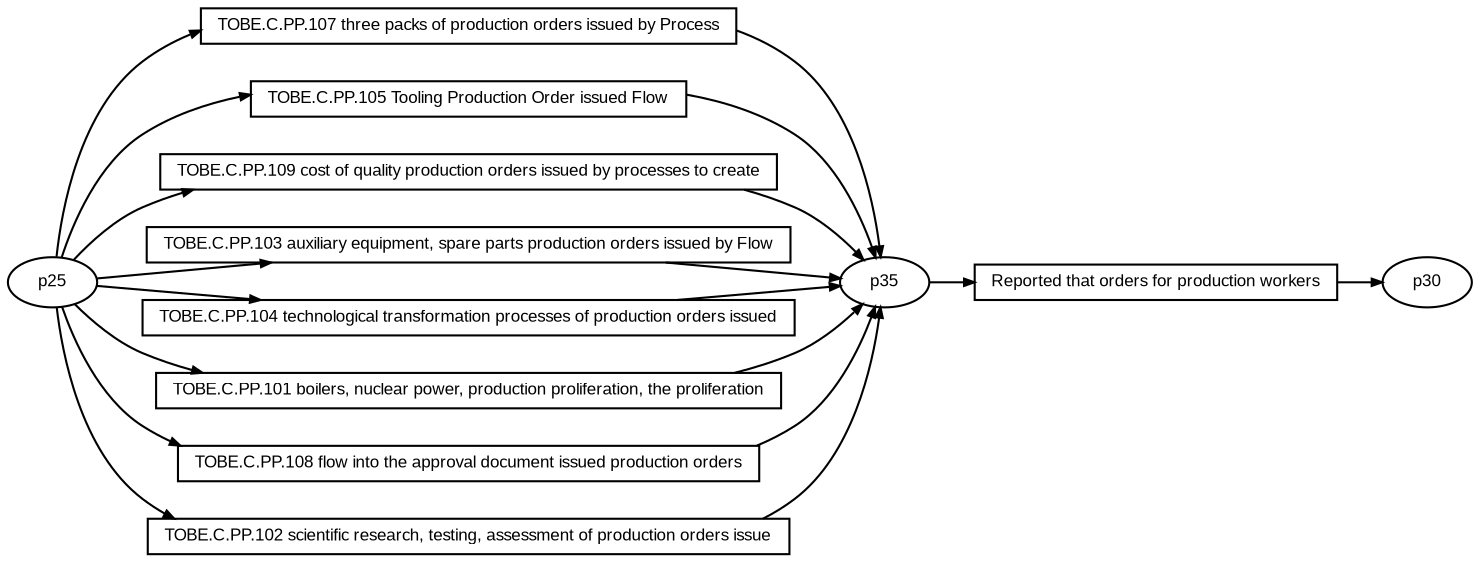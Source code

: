 digraph G {ranksep=".3"; fontsize="8"; remincross=true; margin="0.0,0.0"; fontname="Arial";rankdir="LR"; 
edge [arrowsize="0.5"];
node [height=".2",width=".2",fontname="Arial",fontsize="8"];
t0 [shape="box",label="Reported that orders for production workers"];
t1 [shape="box",label="TOBE.C.PP.107 three packs of production orders issued by Process"];
t2 [shape="box",label="TOBE.C.PP.105 Tooling Production Order issued Flow"];
t3 [shape="box",label="TOBE.C.PP.109 cost of quality production orders issued by processes to create"];
t4 [shape="box",label="TOBE.C.PP.103 auxiliary equipment, spare parts production orders issued by Flow"];
t5 [shape="box",label="TOBE.C.PP.104 technological transformation processes of production orders issued"];
t6 [shape="box",label="TOBE.C.PP.101 boilers, nuclear power, production proliferation, the proliferation"];
t7 [shape="box",label="TOBE.C.PP.108 flow into the approval document issued production orders"];
t8 [shape="box",label="TOBE.C.PP.102 scientific research, testing, assessment of production orders issue"];
p0 [shape="oval",label="p30"];
p1 [shape="oval",label="p35"];
p2 [shape="oval",label="p25"];
t2 -> p1[label=""];
p2 -> t7[label=""];
t6 -> p1[label=""];
t1 -> p1[label=""];
p1 -> t0[label=""];
p2 -> t3[label=""];
t8 -> p1[label=""];
t0 -> p0[label=""];
p2 -> t4[label=""];
t4 -> p1[label=""];
p2 -> t2[label=""];
t7 -> p1[label=""];
p2 -> t8[label=""];
t3 -> p1[label=""];
p2 -> t1[label=""];
p2 -> t6[label=""];
p2 -> t5[label=""];
t5 -> p1[label=""];
}
